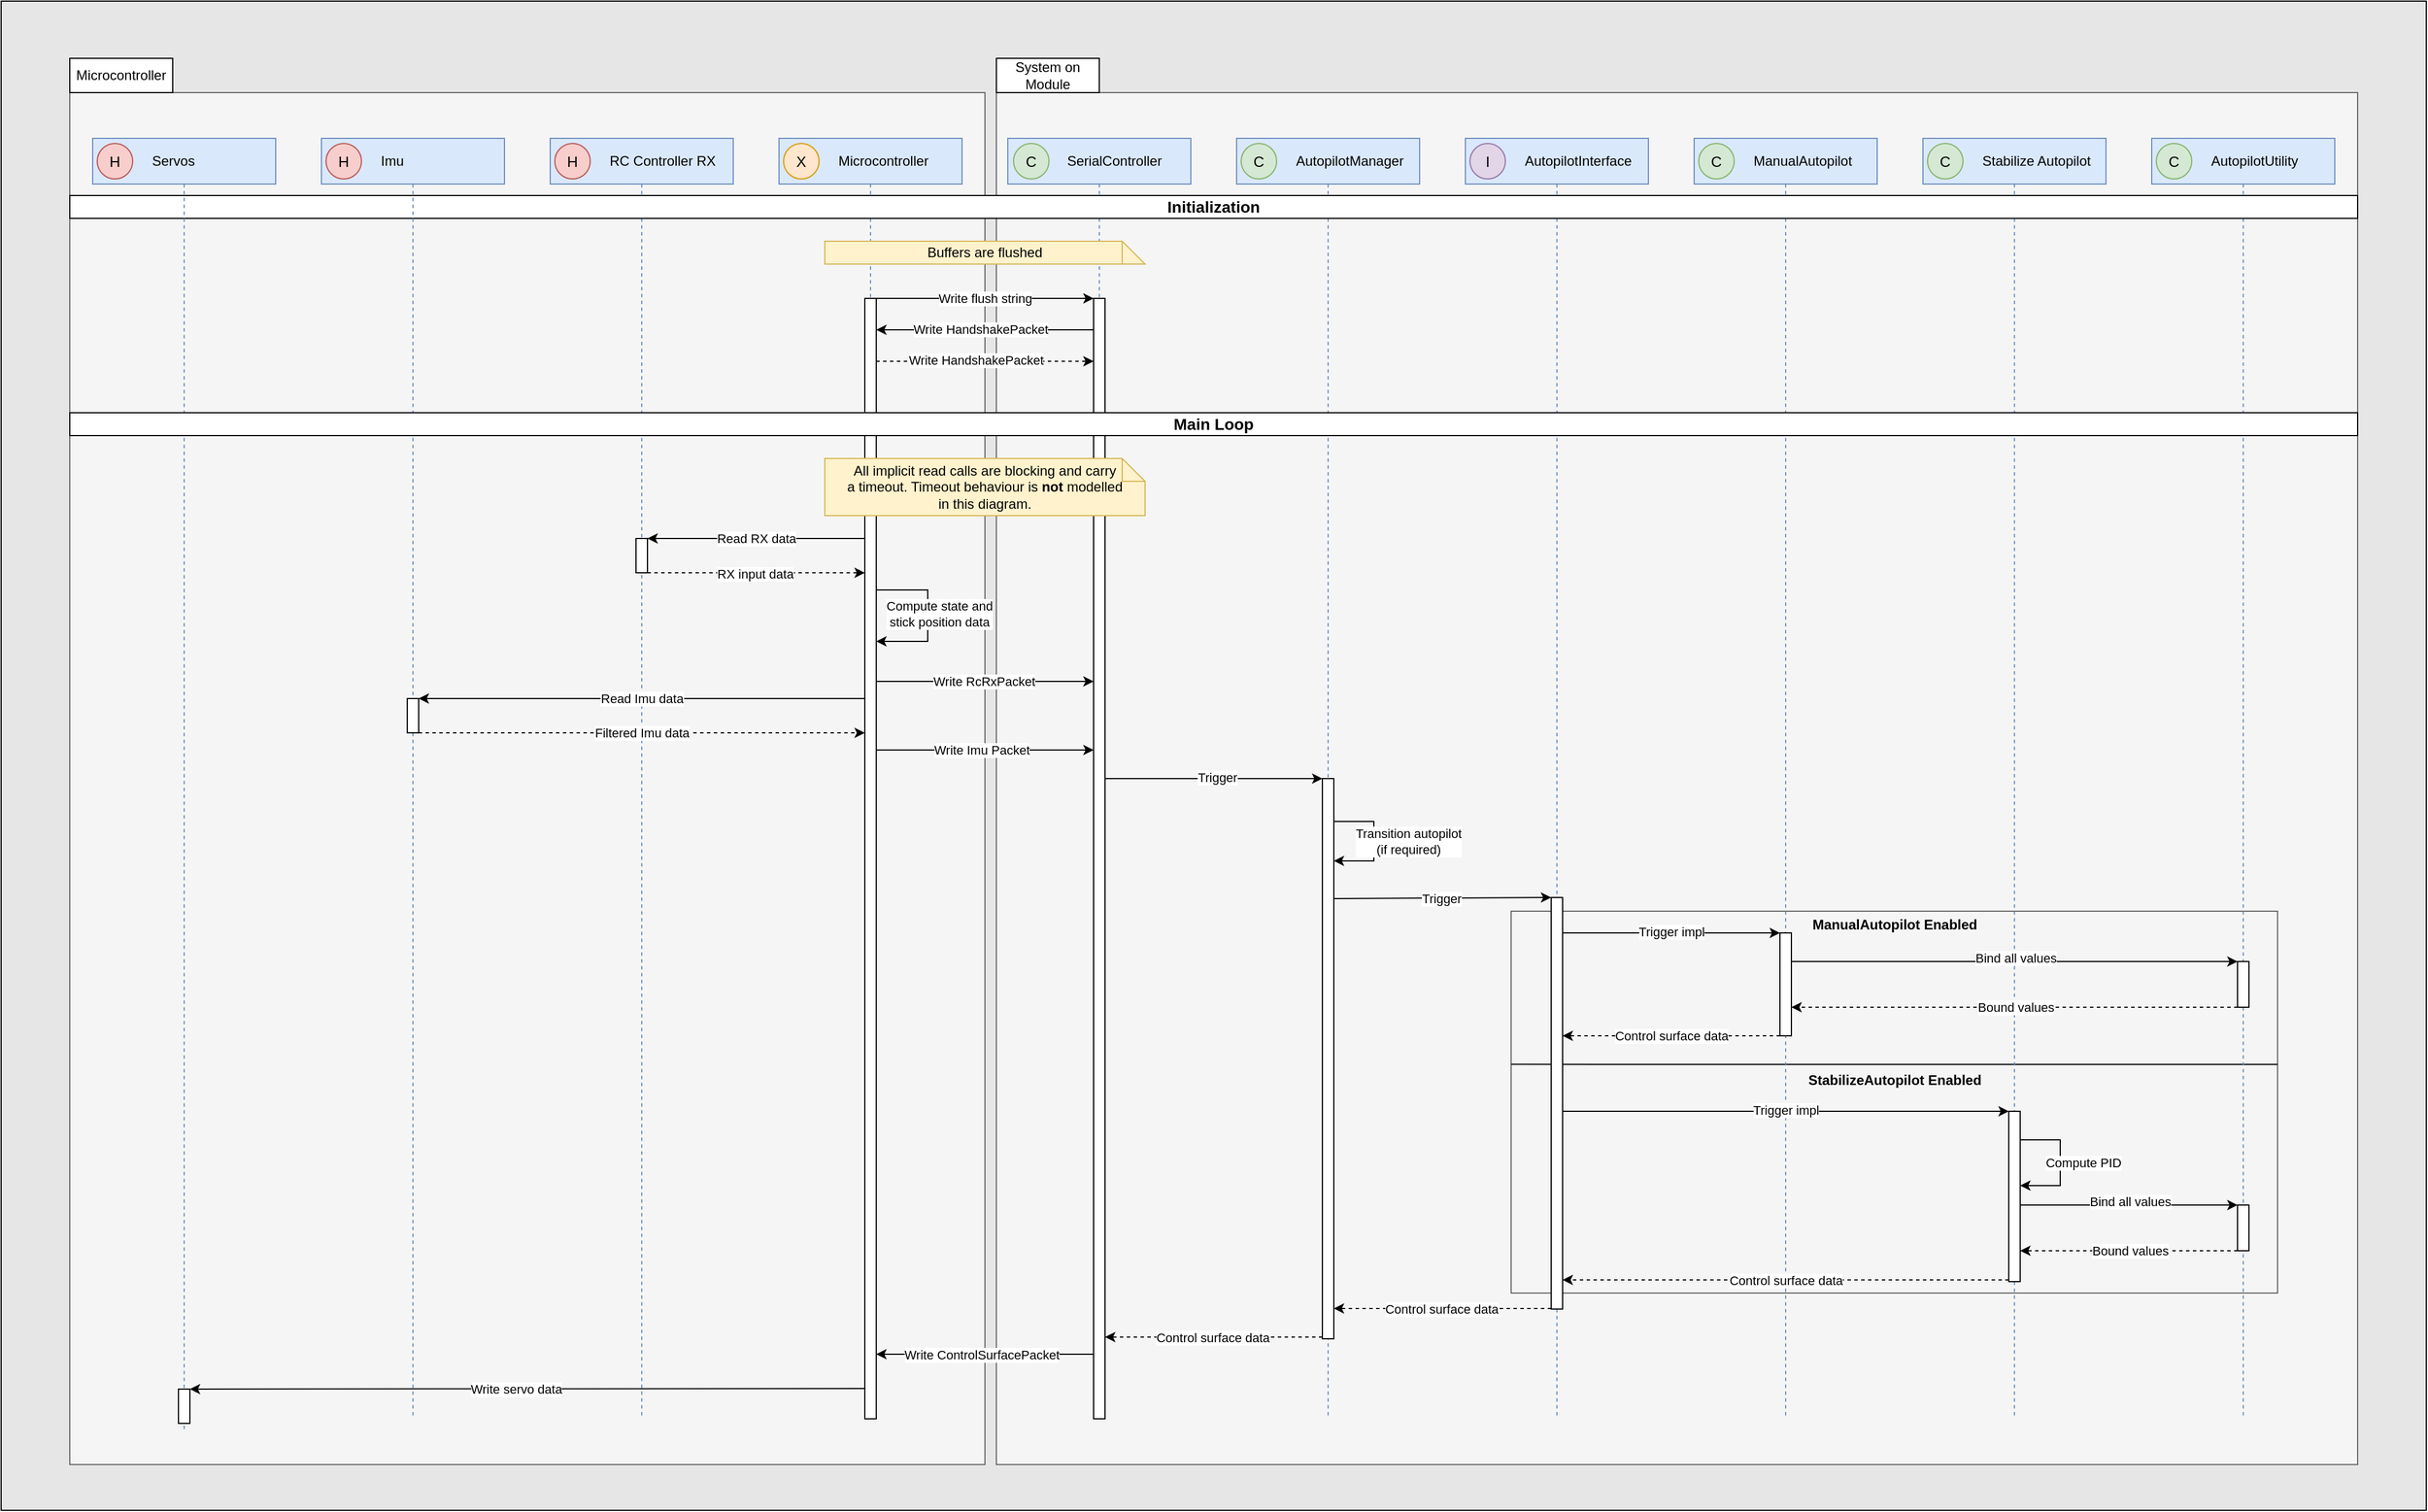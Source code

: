 <mxfile version="21.6.8" type="device">
  <diagram name="Page-1" id="2YBvvXClWsGukQMizWep">
    <mxGraphModel dx="3718" dy="3026" grid="1" gridSize="10" guides="1" tooltips="1" connect="1" arrows="1" fold="1" page="1" pageScale="1" pageWidth="850" pageHeight="1100" math="0" shadow="0">
      <root>
        <mxCell id="0" />
        <mxCell id="1" parent="0" />
        <mxCell id="Yun-V3fEDu4y12_Pn3u0-1" value="" style="rounded=0;whiteSpace=wrap;html=1;fillColor=#E6E6E6;" vertex="1" parent="1">
          <mxGeometry x="-360" y="-80" width="2120" height="1320" as="geometry" />
        </mxCell>
        <mxCell id="PqLFvpdnf3kr_ae6B5H_-176" value="" style="rounded=0;whiteSpace=wrap;html=1;fillColor=#f5f5f5;fontColor=#333333;strokeColor=#666666;" parent="1" vertex="1">
          <mxGeometry x="-300" width="800" height="1200" as="geometry" />
        </mxCell>
        <mxCell id="PqLFvpdnf3kr_ae6B5H_-174" value="" style="rounded=0;whiteSpace=wrap;html=1;fillColor=#f5f5f5;strokeColor=#666666;fontColor=#333333;" parent="1" vertex="1">
          <mxGeometry x="510" width="1190" height="1200" as="geometry" />
        </mxCell>
        <mxCell id="PqLFvpdnf3kr_ae6B5H_-167" value="" style="rounded=0;whiteSpace=wrap;html=1;fillColor=#f5f5f5;fontColor=#333333;strokeColor=#666666;" parent="1" vertex="1">
          <mxGeometry x="960" y="716" width="670" height="334" as="geometry" />
        </mxCell>
        <mxCell id="PqLFvpdnf3kr_ae6B5H_-173" value="" style="endArrow=none;html=1;rounded=0;exitX=0;exitY=0.401;exitDx=0;exitDy=0;exitPerimeter=0;" parent="1" source="PqLFvpdnf3kr_ae6B5H_-167" edge="1">
          <mxGeometry width="50" height="50" relative="1" as="geometry">
            <mxPoint x="1260" y="940" as="sourcePoint" />
            <mxPoint x="1630" y="850" as="targetPoint" />
          </mxGeometry>
        </mxCell>
        <mxCell id="PqLFvpdnf3kr_ae6B5H_-49" value="" style="shape=umlLifeline;perimeter=lifelinePerimeter;whiteSpace=wrap;html=1;container=0;dropTarget=0;collapsible=0;recursiveResize=0;outlineConnect=0;portConstraint=eastwest;newEdgeStyle={&quot;edgeStyle&quot;:&quot;elbowEdgeStyle&quot;,&quot;elbow&quot;:&quot;vertical&quot;,&quot;curved&quot;:0,&quot;rounded&quot;:0};fillColor=#dae8fc;strokeColor=#6c8ebf;" parent="1" vertex="1">
          <mxGeometry x="120" y="40" width="160" height="1120" as="geometry" />
        </mxCell>
        <mxCell id="PqLFvpdnf3kr_ae6B5H_-17" value="" style="shape=umlLifeline;perimeter=lifelinePerimeter;whiteSpace=wrap;html=1;container=0;dropTarget=0;collapsible=0;recursiveResize=0;outlineConnect=0;portConstraint=eastwest;newEdgeStyle={&quot;edgeStyle&quot;:&quot;elbowEdgeStyle&quot;,&quot;elbow&quot;:&quot;vertical&quot;,&quot;curved&quot;:0,&quot;rounded&quot;:0};fillColor=#dae8fc;strokeColor=#6c8ebf;" parent="1" vertex="1">
          <mxGeometry x="720" y="40" width="160" height="1120" as="geometry" />
        </mxCell>
        <mxCell id="PqLFvpdnf3kr_ae6B5H_-11" value="" style="shape=umlLifeline;perimeter=lifelinePerimeter;whiteSpace=wrap;html=1;container=0;dropTarget=0;collapsible=0;recursiveResize=0;outlineConnect=0;portConstraint=eastwest;newEdgeStyle={&quot;edgeStyle&quot;:&quot;elbowEdgeStyle&quot;,&quot;elbow&quot;:&quot;vertical&quot;,&quot;curved&quot;:0,&quot;rounded&quot;:0};fillColor=#dae8fc;strokeColor=#6c8ebf;" parent="1" vertex="1">
          <mxGeometry x="520" y="40" width="160" height="1120" as="geometry" />
        </mxCell>
        <mxCell id="PqLFvpdnf3kr_ae6B5H_-9" value="&lt;font style=&quot;font-size: 13px;&quot;&gt;C&lt;/font&gt;" style="ellipse;whiteSpace=wrap;html=1;aspect=fixed;fillColor=#d5e8d4;strokeColor=#82b366;" parent="1" vertex="1">
          <mxGeometry x="525" y="44.5" width="31" height="31" as="geometry" />
        </mxCell>
        <mxCell id="PqLFvpdnf3kr_ae6B5H_-10" value="SerialController" style="text;html=1;strokeColor=none;fillColor=none;align=left;verticalAlign=middle;whiteSpace=wrap;rounded=0;" parent="1" vertex="1">
          <mxGeometry x="570" y="40" width="110" height="40" as="geometry" />
        </mxCell>
        <mxCell id="PqLFvpdnf3kr_ae6B5H_-7" value="" style="shape=umlLifeline;perimeter=lifelinePerimeter;whiteSpace=wrap;html=1;container=0;dropTarget=0;collapsible=0;recursiveResize=0;outlineConnect=0;portConstraint=eastwest;newEdgeStyle={&quot;edgeStyle&quot;:&quot;elbowEdgeStyle&quot;,&quot;elbow&quot;:&quot;vertical&quot;,&quot;curved&quot;:0,&quot;rounded&quot;:0};fillColor=#dae8fc;strokeColor=#6c8ebf;" parent="1" vertex="1">
          <mxGeometry x="320" y="40" width="160" height="1120" as="geometry" />
        </mxCell>
        <mxCell id="PqLFvpdnf3kr_ae6B5H_-5" value="&lt;font style=&quot;font-size: 13px;&quot;&gt;X&lt;/font&gt;" style="ellipse;whiteSpace=wrap;html=1;aspect=fixed;fillColor=#ffe6cc;strokeColor=#d79b00;" parent="1" vertex="1">
          <mxGeometry x="324" y="44.5" width="31" height="31" as="geometry" />
        </mxCell>
        <mxCell id="PqLFvpdnf3kr_ae6B5H_-6" value="Microcontroller" style="text;html=1;strokeColor=none;fillColor=none;align=left;verticalAlign=middle;whiteSpace=wrap;rounded=0;" parent="1" vertex="1">
          <mxGeometry x="370" y="40" width="110" height="40" as="geometry" />
        </mxCell>
        <mxCell id="PqLFvpdnf3kr_ae6B5H_-15" value="&lt;font style=&quot;font-size: 13px;&quot;&gt;C&lt;/font&gt;" style="ellipse;whiteSpace=wrap;html=1;aspect=fixed;fillColor=#d5e8d4;strokeColor=#82b366;" parent="1" vertex="1">
          <mxGeometry x="724" y="44.5" width="31" height="31" as="geometry" />
        </mxCell>
        <mxCell id="PqLFvpdnf3kr_ae6B5H_-16" value="AutopilotManager" style="text;html=1;strokeColor=none;fillColor=none;align=left;verticalAlign=middle;whiteSpace=wrap;rounded=0;" parent="1" vertex="1">
          <mxGeometry x="770" y="40" width="110" height="40" as="geometry" />
        </mxCell>
        <mxCell id="PqLFvpdnf3kr_ae6B5H_-18" value="" style="shape=umlLifeline;perimeter=lifelinePerimeter;whiteSpace=wrap;html=1;container=0;dropTarget=0;collapsible=0;recursiveResize=0;outlineConnect=0;portConstraint=eastwest;newEdgeStyle={&quot;edgeStyle&quot;:&quot;elbowEdgeStyle&quot;,&quot;elbow&quot;:&quot;vertical&quot;,&quot;curved&quot;:0,&quot;rounded&quot;:0};fillColor=#dae8fc;strokeColor=#6c8ebf;" parent="1" vertex="1">
          <mxGeometry x="920" y="40" width="160" height="1120" as="geometry" />
        </mxCell>
        <mxCell id="PqLFvpdnf3kr_ae6B5H_-19" value="&lt;font style=&quot;font-size: 13px;&quot;&gt;I&lt;/font&gt;" style="ellipse;whiteSpace=wrap;html=1;aspect=fixed;fillColor=#e1d5e7;strokeColor=#9673a6;" parent="1" vertex="1">
          <mxGeometry x="924" y="44.5" width="31" height="31" as="geometry" />
        </mxCell>
        <mxCell id="PqLFvpdnf3kr_ae6B5H_-20" value="AutopilotInterface" style="text;html=1;strokeColor=none;fillColor=none;align=left;verticalAlign=middle;whiteSpace=wrap;rounded=0;" parent="1" vertex="1">
          <mxGeometry x="970" y="40" width="110" height="40" as="geometry" />
        </mxCell>
        <mxCell id="PqLFvpdnf3kr_ae6B5H_-21" value="" style="shape=umlLifeline;perimeter=lifelinePerimeter;whiteSpace=wrap;html=1;container=0;dropTarget=0;collapsible=0;recursiveResize=0;outlineConnect=0;portConstraint=eastwest;newEdgeStyle={&quot;edgeStyle&quot;:&quot;elbowEdgeStyle&quot;,&quot;elbow&quot;:&quot;vertical&quot;,&quot;curved&quot;:0,&quot;rounded&quot;:0};fillColor=#dae8fc;strokeColor=#6c8ebf;" parent="1" vertex="1">
          <mxGeometry x="1120" y="40" width="160" height="1120" as="geometry" />
        </mxCell>
        <mxCell id="PqLFvpdnf3kr_ae6B5H_-22" value="&lt;font style=&quot;font-size: 13px;&quot;&gt;C&lt;/font&gt;" style="ellipse;whiteSpace=wrap;html=1;aspect=fixed;fillColor=#d5e8d4;strokeColor=#82b366;" parent="1" vertex="1">
          <mxGeometry x="1124" y="44.5" width="31" height="31" as="geometry" />
        </mxCell>
        <mxCell id="PqLFvpdnf3kr_ae6B5H_-23" value="ManualAutopilot" style="text;html=1;strokeColor=none;fillColor=none;align=left;verticalAlign=middle;whiteSpace=wrap;rounded=0;" parent="1" vertex="1">
          <mxGeometry x="1170" y="40" width="110" height="40" as="geometry" />
        </mxCell>
        <mxCell id="PqLFvpdnf3kr_ae6B5H_-24" value="" style="shape=umlLifeline;perimeter=lifelinePerimeter;whiteSpace=wrap;html=1;container=0;dropTarget=0;collapsible=0;recursiveResize=0;outlineConnect=0;portConstraint=eastwest;newEdgeStyle={&quot;edgeStyle&quot;:&quot;elbowEdgeStyle&quot;,&quot;elbow&quot;:&quot;vertical&quot;,&quot;curved&quot;:0,&quot;rounded&quot;:0};fillColor=#dae8fc;strokeColor=#6c8ebf;" parent="1" vertex="1">
          <mxGeometry x="1320" y="40" width="160" height="1120" as="geometry" />
        </mxCell>
        <mxCell id="PqLFvpdnf3kr_ae6B5H_-25" value="&lt;font style=&quot;font-size: 13px;&quot;&gt;C&lt;/font&gt;" style="ellipse;whiteSpace=wrap;html=1;aspect=fixed;fillColor=#d5e8d4;strokeColor=#82b366;" parent="1" vertex="1">
          <mxGeometry x="1324" y="44.5" width="31" height="31" as="geometry" />
        </mxCell>
        <mxCell id="PqLFvpdnf3kr_ae6B5H_-26" value="Stabilize Autopilot" style="text;html=1;strokeColor=none;fillColor=none;align=left;verticalAlign=middle;whiteSpace=wrap;rounded=0;" parent="1" vertex="1">
          <mxGeometry x="1370" y="40" width="110" height="40" as="geometry" />
        </mxCell>
        <mxCell id="PqLFvpdnf3kr_ae6B5H_-27" value="" style="shape=umlLifeline;perimeter=lifelinePerimeter;whiteSpace=wrap;html=1;container=0;dropTarget=0;collapsible=0;recursiveResize=0;outlineConnect=0;portConstraint=eastwest;newEdgeStyle={&quot;edgeStyle&quot;:&quot;elbowEdgeStyle&quot;,&quot;elbow&quot;:&quot;vertical&quot;,&quot;curved&quot;:0,&quot;rounded&quot;:0};fillColor=#dae8fc;strokeColor=#6c8ebf;" parent="1" vertex="1">
          <mxGeometry x="1520" y="40" width="160" height="1120" as="geometry" />
        </mxCell>
        <mxCell id="PqLFvpdnf3kr_ae6B5H_-28" value="&lt;font style=&quot;font-size: 13px;&quot;&gt;C&lt;/font&gt;" style="ellipse;whiteSpace=wrap;html=1;aspect=fixed;fillColor=#d5e8d4;strokeColor=#82b366;" parent="1" vertex="1">
          <mxGeometry x="1524" y="44.5" width="31" height="31" as="geometry" />
        </mxCell>
        <mxCell id="PqLFvpdnf3kr_ae6B5H_-29" value="AutopilotUtility" style="text;html=1;strokeColor=none;fillColor=none;align=left;verticalAlign=middle;whiteSpace=wrap;rounded=0;" parent="1" vertex="1">
          <mxGeometry x="1570" y="40" width="110" height="40" as="geometry" />
        </mxCell>
        <mxCell id="PqLFvpdnf3kr_ae6B5H_-33" value="Buffers are flushed" style="shape=note;size=20;whiteSpace=wrap;html=1;fillColor=#fff2cc;strokeColor=#d6b656;" parent="1" vertex="1">
          <mxGeometry x="360" y="130" width="280" height="20" as="geometry" />
        </mxCell>
        <mxCell id="PqLFvpdnf3kr_ae6B5H_-36" style="rounded=0;orthogonalLoop=1;jettySize=auto;html=1;exitX=1;exitY=0;exitDx=0;exitDy=0;entryX=0;entryY=0;entryDx=0;entryDy=0;" parent="1" source="PqLFvpdnf3kr_ae6B5H_-34" target="PqLFvpdnf3kr_ae6B5H_-35" edge="1">
          <mxGeometry relative="1" as="geometry" />
        </mxCell>
        <mxCell id="PqLFvpdnf3kr_ae6B5H_-39" value="Write flush string" style="edgeLabel;html=1;align=center;verticalAlign=middle;resizable=0;points=[];" parent="PqLFvpdnf3kr_ae6B5H_-36" vertex="1" connectable="0">
          <mxGeometry x="-0.327" relative="1" as="geometry">
            <mxPoint x="31" as="offset" />
          </mxGeometry>
        </mxCell>
        <mxCell id="PqLFvpdnf3kr_ae6B5H_-38" style="rounded=0;orthogonalLoop=1;jettySize=auto;html=1;exitX=1;exitY=0.5;exitDx=0;exitDy=0;entryX=0;entryY=0.5;entryDx=0;entryDy=0;dashed=1;" parent="1" source="PqLFvpdnf3kr_ae6B5H_-34" target="PqLFvpdnf3kr_ae6B5H_-35" edge="1">
          <mxGeometry relative="1" as="geometry" />
        </mxCell>
        <mxCell id="PqLFvpdnf3kr_ae6B5H_-42" value="Write HandshakePacket" style="edgeLabel;html=1;align=center;verticalAlign=middle;resizable=0;points=[];" parent="PqLFvpdnf3kr_ae6B5H_-38" vertex="1" connectable="0">
          <mxGeometry x="-0.086" y="1" relative="1" as="geometry">
            <mxPoint as="offset" />
          </mxGeometry>
        </mxCell>
        <mxCell id="PqLFvpdnf3kr_ae6B5H_-34" value="" style="rounded=0;whiteSpace=wrap;html=1;" parent="1" vertex="1">
          <mxGeometry x="395" y="180" width="10" height="110" as="geometry" />
        </mxCell>
        <mxCell id="PqLFvpdnf3kr_ae6B5H_-37" style="rounded=0;orthogonalLoop=1;jettySize=auto;html=1;exitX=0;exitY=0.25;exitDx=0;exitDy=0;entryX=1;entryY=0.25;entryDx=0;entryDy=0;" parent="1" source="PqLFvpdnf3kr_ae6B5H_-35" target="PqLFvpdnf3kr_ae6B5H_-34" edge="1">
          <mxGeometry relative="1" as="geometry" />
        </mxCell>
        <mxCell id="PqLFvpdnf3kr_ae6B5H_-40" value="Write HandshakePacket" style="edgeLabel;html=1;align=center;verticalAlign=middle;resizable=0;points=[];" parent="PqLFvpdnf3kr_ae6B5H_-37" vertex="1" connectable="0">
          <mxGeometry x="0.049" y="-1" relative="1" as="geometry">
            <mxPoint as="offset" />
          </mxGeometry>
        </mxCell>
        <mxCell id="PqLFvpdnf3kr_ae6B5H_-35" value="" style="rounded=0;whiteSpace=wrap;html=1;" parent="1" vertex="1">
          <mxGeometry x="595" y="180" width="10" height="110" as="geometry" />
        </mxCell>
        <mxCell id="PqLFvpdnf3kr_ae6B5H_-44" value="&lt;b&gt;&lt;font style=&quot;font-size: 14px;&quot;&gt;Initialization&lt;/font&gt;&lt;/b&gt;" style="rounded=0;whiteSpace=wrap;html=1;" parent="1" vertex="1">
          <mxGeometry x="-300" y="90" width="2000" height="20" as="geometry" />
        </mxCell>
        <mxCell id="PqLFvpdnf3kr_ae6B5H_-47" value="RC Controller RX" style="text;html=1;strokeColor=none;fillColor=none;align=left;verticalAlign=middle;whiteSpace=wrap;rounded=0;" parent="1" vertex="1">
          <mxGeometry x="170" y="40" width="110" height="40" as="geometry" />
        </mxCell>
        <mxCell id="PqLFvpdnf3kr_ae6B5H_-48" value="&lt;font style=&quot;font-size: 13px;&quot;&gt;H&lt;/font&gt;" style="ellipse;whiteSpace=wrap;html=1;aspect=fixed;fillColor=#f8cecc;strokeColor=#b85450;" parent="1" vertex="1">
          <mxGeometry x="124" y="44.5" width="31" height="31" as="geometry" />
        </mxCell>
        <mxCell id="PqLFvpdnf3kr_ae6B5H_-50" value="" style="shape=umlLifeline;perimeter=lifelinePerimeter;whiteSpace=wrap;html=1;container=0;dropTarget=0;collapsible=0;recursiveResize=0;outlineConnect=0;portConstraint=eastwest;newEdgeStyle={&quot;edgeStyle&quot;:&quot;elbowEdgeStyle&quot;,&quot;elbow&quot;:&quot;vertical&quot;,&quot;curved&quot;:0,&quot;rounded&quot;:0};fillColor=#dae8fc;strokeColor=#6c8ebf;" parent="1" vertex="1">
          <mxGeometry x="-80" y="40" width="160" height="1120" as="geometry" />
        </mxCell>
        <mxCell id="PqLFvpdnf3kr_ae6B5H_-51" value="Imu" style="text;html=1;strokeColor=none;fillColor=none;align=left;verticalAlign=middle;whiteSpace=wrap;rounded=0;" parent="1" vertex="1">
          <mxGeometry x="-30" y="40" width="110" height="40" as="geometry" />
        </mxCell>
        <mxCell id="PqLFvpdnf3kr_ae6B5H_-52" value="&lt;font style=&quot;font-size: 13px;&quot;&gt;H&lt;/font&gt;" style="ellipse;whiteSpace=wrap;html=1;aspect=fixed;fillColor=#f8cecc;strokeColor=#b85450;" parent="1" vertex="1">
          <mxGeometry x="-76" y="44.5" width="31" height="31" as="geometry" />
        </mxCell>
        <mxCell id="PqLFvpdnf3kr_ae6B5H_-53" value="" style="shape=umlLifeline;perimeter=lifelinePerimeter;whiteSpace=wrap;html=1;container=0;dropTarget=0;collapsible=0;recursiveResize=0;outlineConnect=0;portConstraint=eastwest;newEdgeStyle={&quot;edgeStyle&quot;:&quot;elbowEdgeStyle&quot;,&quot;elbow&quot;:&quot;vertical&quot;,&quot;curved&quot;:0,&quot;rounded&quot;:0};fillColor=#dae8fc;strokeColor=#6c8ebf;" parent="1" vertex="1">
          <mxGeometry x="-280" y="40" width="160" height="1130" as="geometry" />
        </mxCell>
        <mxCell id="PqLFvpdnf3kr_ae6B5H_-54" value="Servos" style="text;html=1;strokeColor=none;fillColor=none;align=left;verticalAlign=middle;whiteSpace=wrap;rounded=0;" parent="1" vertex="1">
          <mxGeometry x="-230" y="40" width="110" height="40" as="geometry" />
        </mxCell>
        <mxCell id="PqLFvpdnf3kr_ae6B5H_-55" value="&lt;font style=&quot;font-size: 13px;&quot;&gt;H&lt;/font&gt;" style="ellipse;whiteSpace=wrap;html=1;aspect=fixed;fillColor=#f8cecc;strokeColor=#b85450;" parent="1" vertex="1">
          <mxGeometry x="-276" y="44.5" width="31" height="31" as="geometry" />
        </mxCell>
        <mxCell id="PqLFvpdnf3kr_ae6B5H_-56" value="&lt;b&gt;&lt;font style=&quot;font-size: 14px;&quot;&gt;Main Loop&lt;/font&gt;&lt;/b&gt;" style="rounded=0;whiteSpace=wrap;html=1;" parent="1" vertex="1">
          <mxGeometry x="-300" y="280" width="2000" height="20" as="geometry" />
        </mxCell>
        <mxCell id="PqLFvpdnf3kr_ae6B5H_-62" style="rounded=0;orthogonalLoop=1;jettySize=auto;html=1;exitX=0;exitY=0.75;exitDx=0;exitDy=0;entryX=1;entryY=0;entryDx=0;entryDy=0;" parent="1" source="PqLFvpdnf3kr_ae6B5H_-57" target="PqLFvpdnf3kr_ae6B5H_-59" edge="1">
          <mxGeometry relative="1" as="geometry" />
        </mxCell>
        <mxCell id="PqLFvpdnf3kr_ae6B5H_-63" value="Read RX data" style="edgeLabel;html=1;align=center;verticalAlign=middle;resizable=0;points=[];" parent="PqLFvpdnf3kr_ae6B5H_-62" vertex="1" connectable="0">
          <mxGeometry x="0.136" y="1" relative="1" as="geometry">
            <mxPoint x="13" y="-1" as="offset" />
          </mxGeometry>
        </mxCell>
        <mxCell id="PqLFvpdnf3kr_ae6B5H_-57" value="" style="rounded=0;whiteSpace=wrap;html=1;" parent="1" vertex="1">
          <mxGeometry x="395" y="300" width="10" height="120" as="geometry" />
        </mxCell>
        <mxCell id="PqLFvpdnf3kr_ae6B5H_-64" style="rounded=0;orthogonalLoop=1;jettySize=auto;html=1;exitX=1;exitY=1;exitDx=0;exitDy=0;entryX=0;entryY=1;entryDx=0;entryDy=0;dashed=1;" parent="1" source="PqLFvpdnf3kr_ae6B5H_-59" target="PqLFvpdnf3kr_ae6B5H_-57" edge="1">
          <mxGeometry relative="1" as="geometry" />
        </mxCell>
        <mxCell id="PqLFvpdnf3kr_ae6B5H_-65" value="RX input data" style="edgeLabel;html=1;align=center;verticalAlign=middle;resizable=0;points=[];" parent="PqLFvpdnf3kr_ae6B5H_-64" vertex="1" connectable="0">
          <mxGeometry x="-0.017" y="-1" relative="1" as="geometry">
            <mxPoint as="offset" />
          </mxGeometry>
        </mxCell>
        <mxCell id="PqLFvpdnf3kr_ae6B5H_-59" value="" style="rounded=0;whiteSpace=wrap;html=1;" parent="1" vertex="1">
          <mxGeometry x="195" y="390" width="10" height="30" as="geometry" />
        </mxCell>
        <mxCell id="PqLFvpdnf3kr_ae6B5H_-66" value="" style="rounded=0;whiteSpace=wrap;html=1;strokeColor=default;" parent="1" vertex="1">
          <mxGeometry x="395" y="420" width="10" height="80" as="geometry" />
        </mxCell>
        <mxCell id="PqLFvpdnf3kr_ae6B5H_-67" style="edgeStyle=orthogonalEdgeStyle;rounded=0;orthogonalLoop=1;jettySize=auto;html=1;exitX=1;exitY=0.25;exitDx=0;exitDy=0;entryX=1;entryY=0.75;entryDx=0;entryDy=0;" parent="1" source="PqLFvpdnf3kr_ae6B5H_-66" target="PqLFvpdnf3kr_ae6B5H_-66" edge="1">
          <mxGeometry relative="1" as="geometry">
            <Array as="points">
              <mxPoint x="405" y="435" />
              <mxPoint x="450" y="435" />
              <mxPoint x="450" y="480" />
            </Array>
          </mxGeometry>
        </mxCell>
        <mxCell id="PqLFvpdnf3kr_ae6B5H_-68" value="Compute state and&lt;br&gt;stick position data" style="edgeLabel;html=1;align=center;verticalAlign=middle;resizable=0;points=[];" parent="PqLFvpdnf3kr_ae6B5H_-67" vertex="1" connectable="0">
          <mxGeometry x="0.025" y="-1" relative="1" as="geometry">
            <mxPoint x="11" y="-1" as="offset" />
          </mxGeometry>
        </mxCell>
        <mxCell id="PqLFvpdnf3kr_ae6B5H_-72" style="rounded=0;orthogonalLoop=1;jettySize=auto;html=1;exitX=1;exitY=1;exitDx=0;exitDy=0;entryX=0;entryY=1;entryDx=0;entryDy=0;dashed=1;" parent="1" source="PqLFvpdnf3kr_ae6B5H_-69" target="PqLFvpdnf3kr_ae6B5H_-70" edge="1">
          <mxGeometry relative="1" as="geometry" />
        </mxCell>
        <mxCell id="PqLFvpdnf3kr_ae6B5H_-74" value="Filtered Imu data" style="edgeLabel;html=1;align=center;verticalAlign=middle;resizable=0;points=[];" parent="PqLFvpdnf3kr_ae6B5H_-72" vertex="1" connectable="0">
          <mxGeometry x="-0.035" relative="1" as="geometry">
            <mxPoint x="7" as="offset" />
          </mxGeometry>
        </mxCell>
        <mxCell id="PqLFvpdnf3kr_ae6B5H_-69" value="" style="rounded=0;whiteSpace=wrap;html=1;" parent="1" vertex="1">
          <mxGeometry x="-5" y="530" width="10" height="30" as="geometry" />
        </mxCell>
        <mxCell id="PqLFvpdnf3kr_ae6B5H_-71" style="rounded=0;orthogonalLoop=1;jettySize=auto;html=1;exitX=0;exitY=0;exitDx=0;exitDy=0;entryX=1;entryY=0;entryDx=0;entryDy=0;" parent="1" source="PqLFvpdnf3kr_ae6B5H_-70" target="PqLFvpdnf3kr_ae6B5H_-69" edge="1">
          <mxGeometry relative="1" as="geometry" />
        </mxCell>
        <mxCell id="PqLFvpdnf3kr_ae6B5H_-73" value="Read Imu data" style="edgeLabel;html=1;align=center;verticalAlign=middle;resizable=0;points=[];" parent="PqLFvpdnf3kr_ae6B5H_-71" vertex="1" connectable="0">
          <mxGeometry x="0.047" y="-1" relative="1" as="geometry">
            <mxPoint x="9" y="1" as="offset" />
          </mxGeometry>
        </mxCell>
        <mxCell id="PqLFvpdnf3kr_ae6B5H_-70" value="" style="rounded=0;whiteSpace=wrap;html=1;" parent="1" vertex="1">
          <mxGeometry x="395" y="530" width="10" height="30" as="geometry" />
        </mxCell>
        <mxCell id="PqLFvpdnf3kr_ae6B5H_-77" style="edgeStyle=none;rounded=0;orthogonalLoop=1;jettySize=auto;html=1;entryX=0;entryY=0.5;entryDx=0;entryDy=0;" parent="1" source="PqLFvpdnf3kr_ae6B5H_-76" target="PqLFvpdnf3kr_ae6B5H_-79" edge="1">
          <mxGeometry relative="1" as="geometry" />
        </mxCell>
        <mxCell id="PqLFvpdnf3kr_ae6B5H_-78" value="Write RcRxPacket" style="edgeLabel;html=1;align=center;verticalAlign=middle;resizable=0;points=[];" parent="PqLFvpdnf3kr_ae6B5H_-77" vertex="1" connectable="0">
          <mxGeometry x="-0.009" relative="1" as="geometry">
            <mxPoint as="offset" />
          </mxGeometry>
        </mxCell>
        <mxCell id="PqLFvpdnf3kr_ae6B5H_-76" value="" style="rounded=0;whiteSpace=wrap;html=1;" parent="1" vertex="1">
          <mxGeometry x="395" y="500" width="10" height="30" as="geometry" />
        </mxCell>
        <mxCell id="PqLFvpdnf3kr_ae6B5H_-79" value="" style="rounded=0;whiteSpace=wrap;html=1;strokeColor=default;" parent="1" vertex="1">
          <mxGeometry x="595" y="500" width="10" height="30" as="geometry" />
        </mxCell>
        <mxCell id="PqLFvpdnf3kr_ae6B5H_-80" value="" style="rounded=0;whiteSpace=wrap;html=1;strokeColor=default;" parent="1" vertex="1">
          <mxGeometry x="595" y="560" width="10" height="30" as="geometry" />
        </mxCell>
        <mxCell id="PqLFvpdnf3kr_ae6B5H_-82" style="edgeStyle=none;rounded=0;orthogonalLoop=1;jettySize=auto;html=1;entryX=0;entryY=0.5;entryDx=0;entryDy=0;" parent="1" source="PqLFvpdnf3kr_ae6B5H_-81" target="PqLFvpdnf3kr_ae6B5H_-80" edge="1">
          <mxGeometry relative="1" as="geometry" />
        </mxCell>
        <mxCell id="PqLFvpdnf3kr_ae6B5H_-83" value="Write Imu Packet" style="edgeLabel;html=1;align=center;verticalAlign=middle;resizable=0;points=[];" parent="PqLFvpdnf3kr_ae6B5H_-82" vertex="1" connectable="0">
          <mxGeometry x="-0.035" relative="1" as="geometry">
            <mxPoint as="offset" />
          </mxGeometry>
        </mxCell>
        <mxCell id="PqLFvpdnf3kr_ae6B5H_-81" value="" style="rounded=0;whiteSpace=wrap;html=1;" parent="1" vertex="1">
          <mxGeometry x="395" y="560" width="10" height="30" as="geometry" />
        </mxCell>
        <mxCell id="PqLFvpdnf3kr_ae6B5H_-87" style="edgeStyle=none;rounded=0;orthogonalLoop=1;jettySize=auto;html=1;exitX=1;exitY=0.5;exitDx=0;exitDy=0;entryX=0;entryY=0;entryDx=0;entryDy=0;" parent="1" source="PqLFvpdnf3kr_ae6B5H_-84" target="PqLFvpdnf3kr_ae6B5H_-86" edge="1">
          <mxGeometry relative="1" as="geometry" />
        </mxCell>
        <mxCell id="PqLFvpdnf3kr_ae6B5H_-88" value="Trigger" style="edgeLabel;html=1;align=center;verticalAlign=middle;resizable=0;points=[];" parent="PqLFvpdnf3kr_ae6B5H_-87" vertex="1" connectable="0">
          <mxGeometry x="0.028" y="1" relative="1" as="geometry">
            <mxPoint as="offset" />
          </mxGeometry>
        </mxCell>
        <mxCell id="PqLFvpdnf3kr_ae6B5H_-84" value="" style="rounded=0;whiteSpace=wrap;html=1;strokeColor=default;" parent="1" vertex="1">
          <mxGeometry x="595" y="590" width="10" height="20" as="geometry" />
        </mxCell>
        <mxCell id="PqLFvpdnf3kr_ae6B5H_-86" value="" style="rounded=0;whiteSpace=wrap;html=1;strokeColor=default;" parent="1" vertex="1">
          <mxGeometry x="795" y="600" width="10" height="30" as="geometry" />
        </mxCell>
        <mxCell id="PqLFvpdnf3kr_ae6B5H_-89" value="" style="rounded=0;whiteSpace=wrap;html=1;strokeColor=default;" parent="1" vertex="1">
          <mxGeometry x="795" y="620" width="10" height="70" as="geometry" />
        </mxCell>
        <mxCell id="PqLFvpdnf3kr_ae6B5H_-90" style="edgeStyle=orthogonalEdgeStyle;rounded=0;orthogonalLoop=1;jettySize=auto;html=1;exitX=1;exitY=0.25;exitDx=0;exitDy=0;entryX=1;entryY=0.75;entryDx=0;entryDy=0;" parent="1" source="PqLFvpdnf3kr_ae6B5H_-89" target="PqLFvpdnf3kr_ae6B5H_-89" edge="1">
          <mxGeometry relative="1" as="geometry">
            <Array as="points">
              <mxPoint x="840" y="637" />
              <mxPoint x="840" y="672" />
              <mxPoint x="805" y="672" />
            </Array>
          </mxGeometry>
        </mxCell>
        <mxCell id="PqLFvpdnf3kr_ae6B5H_-91" value="Transition autopilot&lt;br&gt;(if required)" style="edgeLabel;html=1;align=center;verticalAlign=middle;resizable=0;points=[];" parent="PqLFvpdnf3kr_ae6B5H_-90" vertex="1" connectable="0">
          <mxGeometry x="-0.027" y="-1" relative="1" as="geometry">
            <mxPoint x="31" y="1" as="offset" />
          </mxGeometry>
        </mxCell>
        <mxCell id="PqLFvpdnf3kr_ae6B5H_-95" style="edgeStyle=none;rounded=0;orthogonalLoop=1;jettySize=auto;html=1;entryX=0;entryY=0;entryDx=0;entryDy=0;" parent="1" source="PqLFvpdnf3kr_ae6B5H_-92" target="PqLFvpdnf3kr_ae6B5H_-94" edge="1">
          <mxGeometry relative="1" as="geometry" />
        </mxCell>
        <mxCell id="PqLFvpdnf3kr_ae6B5H_-96" value="Trigger" style="edgeLabel;html=1;align=center;verticalAlign=middle;resizable=0;points=[];" parent="PqLFvpdnf3kr_ae6B5H_-95" vertex="1" connectable="0">
          <mxGeometry x="-0.009" relative="1" as="geometry">
            <mxPoint as="offset" />
          </mxGeometry>
        </mxCell>
        <mxCell id="PqLFvpdnf3kr_ae6B5H_-92" value="" style="rounded=0;whiteSpace=wrap;html=1;strokeColor=default;" parent="1" vertex="1">
          <mxGeometry x="795" y="690" width="10" height="30" as="geometry" />
        </mxCell>
        <mxCell id="PqLFvpdnf3kr_ae6B5H_-94" value="" style="rounded=0;whiteSpace=wrap;html=1;strokeColor=default;" parent="1" vertex="1">
          <mxGeometry x="995" y="704" width="10" height="16" as="geometry" />
        </mxCell>
        <mxCell id="PqLFvpdnf3kr_ae6B5H_-99" style="edgeStyle=none;rounded=0;orthogonalLoop=1;jettySize=auto;html=1;entryX=0;entryY=0;entryDx=0;entryDy=0;" parent="1" source="PqLFvpdnf3kr_ae6B5H_-97" target="PqLFvpdnf3kr_ae6B5H_-98" edge="1">
          <mxGeometry relative="1" as="geometry" />
        </mxCell>
        <mxCell id="PqLFvpdnf3kr_ae6B5H_-100" value="Trigger impl" style="edgeLabel;html=1;align=center;verticalAlign=middle;resizable=0;points=[];" parent="PqLFvpdnf3kr_ae6B5H_-99" vertex="1" connectable="0">
          <mxGeometry x="-0.003" y="1" relative="1" as="geometry">
            <mxPoint as="offset" />
          </mxGeometry>
        </mxCell>
        <mxCell id="PqLFvpdnf3kr_ae6B5H_-97" value="" style="rounded=0;whiteSpace=wrap;html=1;strokeColor=default;" parent="1" vertex="1">
          <mxGeometry x="995" y="720" width="10" height="30" as="geometry" />
        </mxCell>
        <mxCell id="PqLFvpdnf3kr_ae6B5H_-98" value="" style="rounded=0;whiteSpace=wrap;html=1;strokeColor=default;" parent="1" vertex="1">
          <mxGeometry x="1195" y="735" width="10" height="25" as="geometry" />
        </mxCell>
        <mxCell id="PqLFvpdnf3kr_ae6B5H_-101" value="" style="rounded=0;whiteSpace=wrap;html=1;strokeColor=default;" parent="1" vertex="1">
          <mxGeometry x="1595" y="760" width="10" height="40" as="geometry" />
        </mxCell>
        <mxCell id="PqLFvpdnf3kr_ae6B5H_-103" style="edgeStyle=none;rounded=0;orthogonalLoop=1;jettySize=auto;html=1;entryX=0;entryY=0;entryDx=0;entryDy=0;exitX=1;exitY=0;exitDx=0;exitDy=0;" parent="1" source="PqLFvpdnf3kr_ae6B5H_-107" target="PqLFvpdnf3kr_ae6B5H_-101" edge="1">
          <mxGeometry relative="1" as="geometry">
            <mxPoint x="1205" y="764.937" as="sourcePoint" />
          </mxGeometry>
        </mxCell>
        <mxCell id="PqLFvpdnf3kr_ae6B5H_-104" value="Bind all values" style="edgeLabel;html=1;align=center;verticalAlign=middle;resizable=0;points=[];" parent="PqLFvpdnf3kr_ae6B5H_-103" vertex="1" connectable="0">
          <mxGeometry x="0.006" y="3" relative="1" as="geometry">
            <mxPoint as="offset" />
          </mxGeometry>
        </mxCell>
        <mxCell id="PqLFvpdnf3kr_ae6B5H_-106" style="edgeStyle=none;rounded=0;orthogonalLoop=1;jettySize=auto;html=1;entryX=1;entryY=1;entryDx=0;entryDy=0;exitX=0;exitY=1;exitDx=0;exitDy=0;dashed=1;" parent="1" source="PqLFvpdnf3kr_ae6B5H_-101" target="PqLFvpdnf3kr_ae6B5H_-107" edge="1">
          <mxGeometry relative="1" as="geometry">
            <mxPoint x="1290" y="795" as="targetPoint" />
            <mxPoint x="1595" y="795" as="sourcePoint" />
          </mxGeometry>
        </mxCell>
        <mxCell id="PqLFvpdnf3kr_ae6B5H_-108" value="Bound values" style="edgeLabel;html=1;align=center;verticalAlign=middle;resizable=0;points=[];" parent="PqLFvpdnf3kr_ae6B5H_-106" vertex="1" connectable="0">
          <mxGeometry x="-0.004" relative="1" as="geometry">
            <mxPoint as="offset" />
          </mxGeometry>
        </mxCell>
        <mxCell id="PqLFvpdnf3kr_ae6B5H_-107" value="" style="rounded=0;whiteSpace=wrap;html=1;strokeColor=default;" parent="1" vertex="1">
          <mxGeometry x="1195" y="760" width="10" height="40" as="geometry" />
        </mxCell>
        <mxCell id="PqLFvpdnf3kr_ae6B5H_-113" style="edgeStyle=none;rounded=0;orthogonalLoop=1;jettySize=auto;html=1;exitX=0;exitY=1;exitDx=0;exitDy=0;entryX=1;entryY=1;entryDx=0;entryDy=0;dashed=1;" parent="1" source="PqLFvpdnf3kr_ae6B5H_-110" target="PqLFvpdnf3kr_ae6B5H_-111" edge="1">
          <mxGeometry relative="1" as="geometry" />
        </mxCell>
        <mxCell id="PqLFvpdnf3kr_ae6B5H_-114" value="Control surface data" style="edgeLabel;html=1;align=center;verticalAlign=middle;resizable=0;points=[];" parent="PqLFvpdnf3kr_ae6B5H_-113" vertex="1" connectable="0">
          <mxGeometry x="0.067" y="-1" relative="1" as="geometry">
            <mxPoint x="6" y="1" as="offset" />
          </mxGeometry>
        </mxCell>
        <mxCell id="PqLFvpdnf3kr_ae6B5H_-110" value="" style="rounded=0;whiteSpace=wrap;html=1;strokeColor=default;" parent="1" vertex="1">
          <mxGeometry x="1195" y="800" width="10" height="25" as="geometry" />
        </mxCell>
        <mxCell id="PqLFvpdnf3kr_ae6B5H_-111" value="" style="rounded=0;whiteSpace=wrap;html=1;strokeColor=default;" parent="1" vertex="1">
          <mxGeometry x="995" y="800" width="10" height="25" as="geometry" />
        </mxCell>
        <mxCell id="PqLFvpdnf3kr_ae6B5H_-115" value="" style="rounded=0;whiteSpace=wrap;html=1;strokeColor=default;" parent="1" vertex="1">
          <mxGeometry x="995" y="750" width="10" height="50" as="geometry" />
        </mxCell>
        <mxCell id="PqLFvpdnf3kr_ae6B5H_-119" style="edgeStyle=none;rounded=0;orthogonalLoop=1;jettySize=auto;html=1;entryX=0;entryY=0;entryDx=0;entryDy=0;" parent="1" source="PqLFvpdnf3kr_ae6B5H_-121" target="PqLFvpdnf3kr_ae6B5H_-122" edge="1">
          <mxGeometry relative="1" as="geometry" />
        </mxCell>
        <mxCell id="PqLFvpdnf3kr_ae6B5H_-120" value="Trigger impl" style="edgeLabel;html=1;align=center;verticalAlign=middle;resizable=0;points=[];" parent="PqLFvpdnf3kr_ae6B5H_-119" vertex="1" connectable="0">
          <mxGeometry x="-0.003" y="1" relative="1" as="geometry">
            <mxPoint as="offset" />
          </mxGeometry>
        </mxCell>
        <mxCell id="PqLFvpdnf3kr_ae6B5H_-121" value="" style="rounded=0;whiteSpace=wrap;html=1;strokeColor=default;" parent="1" vertex="1">
          <mxGeometry x="995" y="876" width="10" height="30" as="geometry" />
        </mxCell>
        <mxCell id="PqLFvpdnf3kr_ae6B5H_-122" value="" style="rounded=0;whiteSpace=wrap;html=1;strokeColor=default;" parent="1" vertex="1">
          <mxGeometry x="1395" y="891" width="10" height="25" as="geometry" />
        </mxCell>
        <mxCell id="PqLFvpdnf3kr_ae6B5H_-123" value="" style="rounded=0;whiteSpace=wrap;html=1;strokeColor=default;" parent="1" vertex="1">
          <mxGeometry x="1595" y="973" width="10" height="40" as="geometry" />
        </mxCell>
        <mxCell id="PqLFvpdnf3kr_ae6B5H_-124" style="edgeStyle=none;rounded=0;orthogonalLoop=1;jettySize=auto;html=1;entryX=0;entryY=0;entryDx=0;entryDy=0;exitX=1;exitY=0;exitDx=0;exitDy=0;" parent="1" source="PqLFvpdnf3kr_ae6B5H_-128" target="PqLFvpdnf3kr_ae6B5H_-123" edge="1">
          <mxGeometry relative="1" as="geometry">
            <mxPoint x="1205" y="977.937" as="sourcePoint" />
          </mxGeometry>
        </mxCell>
        <mxCell id="PqLFvpdnf3kr_ae6B5H_-125" value="Bind all values" style="edgeLabel;html=1;align=center;verticalAlign=middle;resizable=0;points=[];" parent="PqLFvpdnf3kr_ae6B5H_-124" vertex="1" connectable="0">
          <mxGeometry x="0.006" y="3" relative="1" as="geometry">
            <mxPoint as="offset" />
          </mxGeometry>
        </mxCell>
        <mxCell id="PqLFvpdnf3kr_ae6B5H_-126" style="edgeStyle=none;rounded=0;orthogonalLoop=1;jettySize=auto;html=1;entryX=1;entryY=1;entryDx=0;entryDy=0;exitX=0;exitY=1;exitDx=0;exitDy=0;dashed=1;" parent="1" source="PqLFvpdnf3kr_ae6B5H_-123" target="PqLFvpdnf3kr_ae6B5H_-128" edge="1">
          <mxGeometry relative="1" as="geometry">
            <mxPoint x="1290" y="1008" as="targetPoint" />
            <mxPoint x="1595" y="1008" as="sourcePoint" />
          </mxGeometry>
        </mxCell>
        <mxCell id="PqLFvpdnf3kr_ae6B5H_-127" value="Bound values" style="edgeLabel;html=1;align=center;verticalAlign=middle;resizable=0;points=[];" parent="PqLFvpdnf3kr_ae6B5H_-126" vertex="1" connectable="0">
          <mxGeometry x="-0.004" relative="1" as="geometry">
            <mxPoint as="offset" />
          </mxGeometry>
        </mxCell>
        <mxCell id="PqLFvpdnf3kr_ae6B5H_-128" value="" style="rounded=0;whiteSpace=wrap;html=1;strokeColor=default;" parent="1" vertex="1">
          <mxGeometry x="1395" y="973" width="10" height="40" as="geometry" />
        </mxCell>
        <mxCell id="PqLFvpdnf3kr_ae6B5H_-129" style="edgeStyle=none;rounded=0;orthogonalLoop=1;jettySize=auto;html=1;exitX=0;exitY=1;exitDx=0;exitDy=0;entryX=1;entryY=1;entryDx=0;entryDy=0;dashed=1;" parent="1" source="PqLFvpdnf3kr_ae6B5H_-131" target="PqLFvpdnf3kr_ae6B5H_-132" edge="1">
          <mxGeometry relative="1" as="geometry" />
        </mxCell>
        <mxCell id="PqLFvpdnf3kr_ae6B5H_-130" value="Control surface data" style="edgeLabel;html=1;align=center;verticalAlign=middle;resizable=0;points=[];" parent="PqLFvpdnf3kr_ae6B5H_-129" vertex="1" connectable="0">
          <mxGeometry x="0.067" y="-1" relative="1" as="geometry">
            <mxPoint x="13" y="1" as="offset" />
          </mxGeometry>
        </mxCell>
        <mxCell id="PqLFvpdnf3kr_ae6B5H_-131" value="" style="rounded=0;whiteSpace=wrap;html=1;strokeColor=default;" parent="1" vertex="1">
          <mxGeometry x="1395" y="1013.48" width="10" height="25" as="geometry" />
        </mxCell>
        <mxCell id="PqLFvpdnf3kr_ae6B5H_-132" value="" style="rounded=0;whiteSpace=wrap;html=1;strokeColor=default;" parent="1" vertex="1">
          <mxGeometry x="995" y="1013.48" width="10" height="25" as="geometry" />
        </mxCell>
        <mxCell id="PqLFvpdnf3kr_ae6B5H_-133" value="" style="rounded=0;whiteSpace=wrap;html=1;strokeColor=default;" parent="1" vertex="1">
          <mxGeometry x="995" y="906" width="10" height="50" as="geometry" />
        </mxCell>
        <mxCell id="PqLFvpdnf3kr_ae6B5H_-135" value="" style="rounded=0;whiteSpace=wrap;html=1;strokeColor=default;" parent="1" vertex="1">
          <mxGeometry x="1395" y="916" width="10" height="40" as="geometry" />
        </mxCell>
        <mxCell id="PqLFvpdnf3kr_ae6B5H_-136" style="edgeStyle=orthogonalEdgeStyle;rounded=0;orthogonalLoop=1;jettySize=auto;html=1;exitX=1;exitY=0;exitDx=0;exitDy=0;entryX=1;entryY=1;entryDx=0;entryDy=0;" parent="1" source="PqLFvpdnf3kr_ae6B5H_-135" target="PqLFvpdnf3kr_ae6B5H_-135" edge="1">
          <mxGeometry relative="1" as="geometry">
            <Array as="points">
              <mxPoint x="1440" y="916" />
              <mxPoint x="1440" y="956" />
            </Array>
          </mxGeometry>
        </mxCell>
        <mxCell id="PqLFvpdnf3kr_ae6B5H_-137" value="Compute PID" style="edgeLabel;html=1;align=center;verticalAlign=middle;resizable=0;points=[];" parent="PqLFvpdnf3kr_ae6B5H_-136" vertex="1" connectable="0">
          <mxGeometry x="-0.004" y="-2" relative="1" as="geometry">
            <mxPoint x="22" as="offset" />
          </mxGeometry>
        </mxCell>
        <mxCell id="PqLFvpdnf3kr_ae6B5H_-139" value="" style="rounded=0;whiteSpace=wrap;html=1;strokeColor=default;" parent="1" vertex="1">
          <mxGeometry x="795" y="1038.48" width="10" height="25" as="geometry" />
        </mxCell>
        <mxCell id="PqLFvpdnf3kr_ae6B5H_-141" style="edgeStyle=none;rounded=0;orthogonalLoop=1;jettySize=auto;html=1;exitX=0;exitY=1;exitDx=0;exitDy=0;entryX=1;entryY=1;entryDx=0;entryDy=0;dashed=1;" parent="1" source="PqLFvpdnf3kr_ae6B5H_-140" target="PqLFvpdnf3kr_ae6B5H_-139" edge="1">
          <mxGeometry relative="1" as="geometry" />
        </mxCell>
        <mxCell id="PqLFvpdnf3kr_ae6B5H_-142" value="Control surface data" style="edgeLabel;html=1;align=center;verticalAlign=middle;resizable=0;points=[];" parent="PqLFvpdnf3kr_ae6B5H_-141" vertex="1" connectable="0">
          <mxGeometry x="0.017" relative="1" as="geometry">
            <mxPoint as="offset" />
          </mxGeometry>
        </mxCell>
        <mxCell id="PqLFvpdnf3kr_ae6B5H_-140" value="" style="rounded=0;whiteSpace=wrap;html=1;strokeColor=default;" parent="1" vertex="1">
          <mxGeometry x="995" y="1038.48" width="10" height="25" as="geometry" />
        </mxCell>
        <mxCell id="PqLFvpdnf3kr_ae6B5H_-143" value="" style="rounded=0;whiteSpace=wrap;html=1;strokeColor=default;" parent="1" vertex="1">
          <mxGeometry x="595" y="1063.48" width="10" height="25" as="geometry" />
        </mxCell>
        <mxCell id="PqLFvpdnf3kr_ae6B5H_-144" value="" style="rounded=0;whiteSpace=wrap;html=1;strokeColor=default;" parent="1" vertex="1">
          <mxGeometry x="795" y="1063.48" width="10" height="25" as="geometry" />
        </mxCell>
        <mxCell id="PqLFvpdnf3kr_ae6B5H_-145" style="edgeStyle=none;rounded=0;orthogonalLoop=1;jettySize=auto;html=1;exitX=0;exitY=1;exitDx=0;exitDy=0;entryX=1;entryY=1;entryDx=0;entryDy=0;dashed=1;" parent="1" source="PqLFvpdnf3kr_ae6B5H_-144" target="PqLFvpdnf3kr_ae6B5H_-143" edge="1">
          <mxGeometry relative="1" as="geometry" />
        </mxCell>
        <mxCell id="PqLFvpdnf3kr_ae6B5H_-146" value="Control surface data" style="edgeLabel;html=1;align=center;verticalAlign=middle;resizable=0;points=[];" parent="PqLFvpdnf3kr_ae6B5H_-145" vertex="1" connectable="0">
          <mxGeometry x="0.017" relative="1" as="geometry">
            <mxPoint as="offset" />
          </mxGeometry>
        </mxCell>
        <mxCell id="PqLFvpdnf3kr_ae6B5H_-147" value="" style="rounded=0;whiteSpace=wrap;html=1;strokeColor=default;" parent="1" vertex="1">
          <mxGeometry x="995" y="826" width="10" height="50" as="geometry" />
        </mxCell>
        <mxCell id="PqLFvpdnf3kr_ae6B5H_-148" value="" style="rounded=0;whiteSpace=wrap;html=1;strokeColor=default;" parent="1" vertex="1">
          <mxGeometry x="995" y="956" width="10" height="57" as="geometry" />
        </mxCell>
        <mxCell id="PqLFvpdnf3kr_ae6B5H_-149" value="" style="rounded=0;whiteSpace=wrap;html=1;strokeColor=default;" parent="1" vertex="1">
          <mxGeometry x="1395" y="956" width="10" height="17" as="geometry" />
        </mxCell>
        <mxCell id="PqLFvpdnf3kr_ae6B5H_-150" value="" style="rounded=0;whiteSpace=wrap;html=1;strokeColor=default;" parent="1" vertex="1">
          <mxGeometry x="795" y="720" width="10" height="320" as="geometry" />
        </mxCell>
        <mxCell id="PqLFvpdnf3kr_ae6B5H_-151" style="edgeStyle=none;rounded=0;orthogonalLoop=1;jettySize=auto;html=1;entryX=0;entryY=0.5;entryDx=0;entryDy=0;startArrow=classic;startFill=1;endArrow=none;endFill=0;" parent="1" source="PqLFvpdnf3kr_ae6B5H_-153" target="PqLFvpdnf3kr_ae6B5H_-154" edge="1">
          <mxGeometry relative="1" as="geometry" />
        </mxCell>
        <mxCell id="PqLFvpdnf3kr_ae6B5H_-152" value="Write ControlSurfacePacket" style="edgeLabel;html=1;align=center;verticalAlign=middle;resizable=0;points=[];" parent="PqLFvpdnf3kr_ae6B5H_-151" vertex="1" connectable="0">
          <mxGeometry x="-0.035" relative="1" as="geometry">
            <mxPoint as="offset" />
          </mxGeometry>
        </mxCell>
        <mxCell id="PqLFvpdnf3kr_ae6B5H_-153" value="" style="rounded=0;whiteSpace=wrap;html=1;" parent="1" vertex="1">
          <mxGeometry x="395" y="1088.48" width="10" height="30" as="geometry" />
        </mxCell>
        <mxCell id="PqLFvpdnf3kr_ae6B5H_-154" value="" style="rounded=0;whiteSpace=wrap;html=1;strokeColor=default;" parent="1" vertex="1">
          <mxGeometry x="595" y="1088.48" width="10" height="30" as="geometry" />
        </mxCell>
        <mxCell id="PqLFvpdnf3kr_ae6B5H_-155" value="" style="rounded=0;whiteSpace=wrap;html=1;strokeColor=default;" parent="1" vertex="1">
          <mxGeometry x="595" y="610" width="10" height="460" as="geometry" />
        </mxCell>
        <mxCell id="PqLFvpdnf3kr_ae6B5H_-156" value="" style="rounded=0;whiteSpace=wrap;html=1;strokeColor=default;" parent="1" vertex="1">
          <mxGeometry x="595" y="300" width="10" height="860" as="geometry" />
        </mxCell>
        <mxCell id="PqLFvpdnf3kr_ae6B5H_-157" value="" style="rounded=0;whiteSpace=wrap;html=1;strokeColor=default;" parent="1" vertex="1">
          <mxGeometry x="795" y="600" width="10" height="490" as="geometry" />
        </mxCell>
        <mxCell id="PqLFvpdnf3kr_ae6B5H_-158" value="" style="rounded=0;whiteSpace=wrap;html=1;strokeColor=default;" parent="1" vertex="1">
          <mxGeometry x="995" y="704" width="10" height="360" as="geometry" />
        </mxCell>
        <mxCell id="PqLFvpdnf3kr_ae6B5H_-159" value="" style="rounded=0;whiteSpace=wrap;html=1;strokeColor=default;" parent="1" vertex="1">
          <mxGeometry x="1195" y="735" width="10" height="90" as="geometry" />
        </mxCell>
        <mxCell id="PqLFvpdnf3kr_ae6B5H_-160" value="" style="rounded=0;whiteSpace=wrap;html=1;strokeColor=default;" parent="1" vertex="1">
          <mxGeometry x="1395" y="891" width="10" height="149" as="geometry" />
        </mxCell>
        <mxCell id="PqLFvpdnf3kr_ae6B5H_-161" value="" style="rounded=0;whiteSpace=wrap;html=1;strokeColor=default;" parent="1" vertex="1">
          <mxGeometry x="395" y="300" width="10" height="640" as="geometry" />
        </mxCell>
        <mxCell id="PqLFvpdnf3kr_ae6B5H_-162" style="edgeStyle=none;rounded=0;orthogonalLoop=1;jettySize=auto;html=1;entryX=0;entryY=0.5;entryDx=0;entryDy=0;startArrow=classic;startFill=1;endArrow=none;endFill=0;exitX=1;exitY=0;exitDx=0;exitDy=0;" parent="1" source="PqLFvpdnf3kr_ae6B5H_-164" target="PqLFvpdnf3kr_ae6B5H_-165" edge="1">
          <mxGeometry relative="1" as="geometry">
            <mxPoint x="395" y="1144.52" as="targetPoint" />
          </mxGeometry>
        </mxCell>
        <mxCell id="PqLFvpdnf3kr_ae6B5H_-163" value="Write servo data" style="edgeLabel;html=1;align=center;verticalAlign=middle;resizable=0;points=[];" parent="PqLFvpdnf3kr_ae6B5H_-162" vertex="1" connectable="0">
          <mxGeometry x="-0.035" relative="1" as="geometry">
            <mxPoint as="offset" />
          </mxGeometry>
        </mxCell>
        <mxCell id="PqLFvpdnf3kr_ae6B5H_-164" value="" style="rounded=0;whiteSpace=wrap;html=1;" parent="1" vertex="1">
          <mxGeometry x="-205" y="1134" width="10" height="30" as="geometry" />
        </mxCell>
        <mxCell id="PqLFvpdnf3kr_ae6B5H_-165" value="" style="rounded=0;whiteSpace=wrap;html=1;" parent="1" vertex="1">
          <mxGeometry x="395" y="1118.48" width="10" height="30" as="geometry" />
        </mxCell>
        <mxCell id="PqLFvpdnf3kr_ae6B5H_-166" value="" style="rounded=0;whiteSpace=wrap;html=1;strokeColor=default;" parent="1" vertex="1">
          <mxGeometry x="395" y="300" width="10" height="860" as="geometry" />
        </mxCell>
        <mxCell id="PqLFvpdnf3kr_ae6B5H_-60" value="All implicit read calls are blocking and carry&lt;br&gt;a timeout. Timeout behaviour is &lt;b&gt;not&lt;/b&gt;&amp;nbsp;modelled&lt;br&gt;in this diagram." style="shape=note;size=20;whiteSpace=wrap;html=1;fillColor=#fff2cc;strokeColor=#d6b656;" parent="1" vertex="1">
          <mxGeometry x="360" y="320" width="280" height="50" as="geometry" />
        </mxCell>
        <mxCell id="PqLFvpdnf3kr_ae6B5H_-171" value="&lt;b&gt;ManualAutopilot Enabled&lt;/b&gt;" style="text;html=1;strokeColor=none;fillColor=none;align=center;verticalAlign=middle;whiteSpace=wrap;rounded=0;" parent="1" vertex="1">
          <mxGeometry x="1212.5" y="716" width="165" height="24" as="geometry" />
        </mxCell>
        <mxCell id="PqLFvpdnf3kr_ae6B5H_-172" value="&lt;b&gt;StabilizeAutopilot Enabled&lt;/b&gt;" style="text;html=1;strokeColor=none;fillColor=none;align=center;verticalAlign=middle;whiteSpace=wrap;rounded=0;" parent="1" vertex="1">
          <mxGeometry x="1212.5" y="852" width="165" height="24" as="geometry" />
        </mxCell>
        <mxCell id="PqLFvpdnf3kr_ae6B5H_-175" value="System on Module" style="rounded=0;whiteSpace=wrap;html=1;" parent="1" vertex="1">
          <mxGeometry x="510" y="-30" width="90" height="30" as="geometry" />
        </mxCell>
        <mxCell id="PqLFvpdnf3kr_ae6B5H_-177" value="Microcontroller" style="rounded=0;whiteSpace=wrap;html=1;" parent="1" vertex="1">
          <mxGeometry x="-300" y="-30" width="90" height="30" as="geometry" />
        </mxCell>
      </root>
    </mxGraphModel>
  </diagram>
</mxfile>
